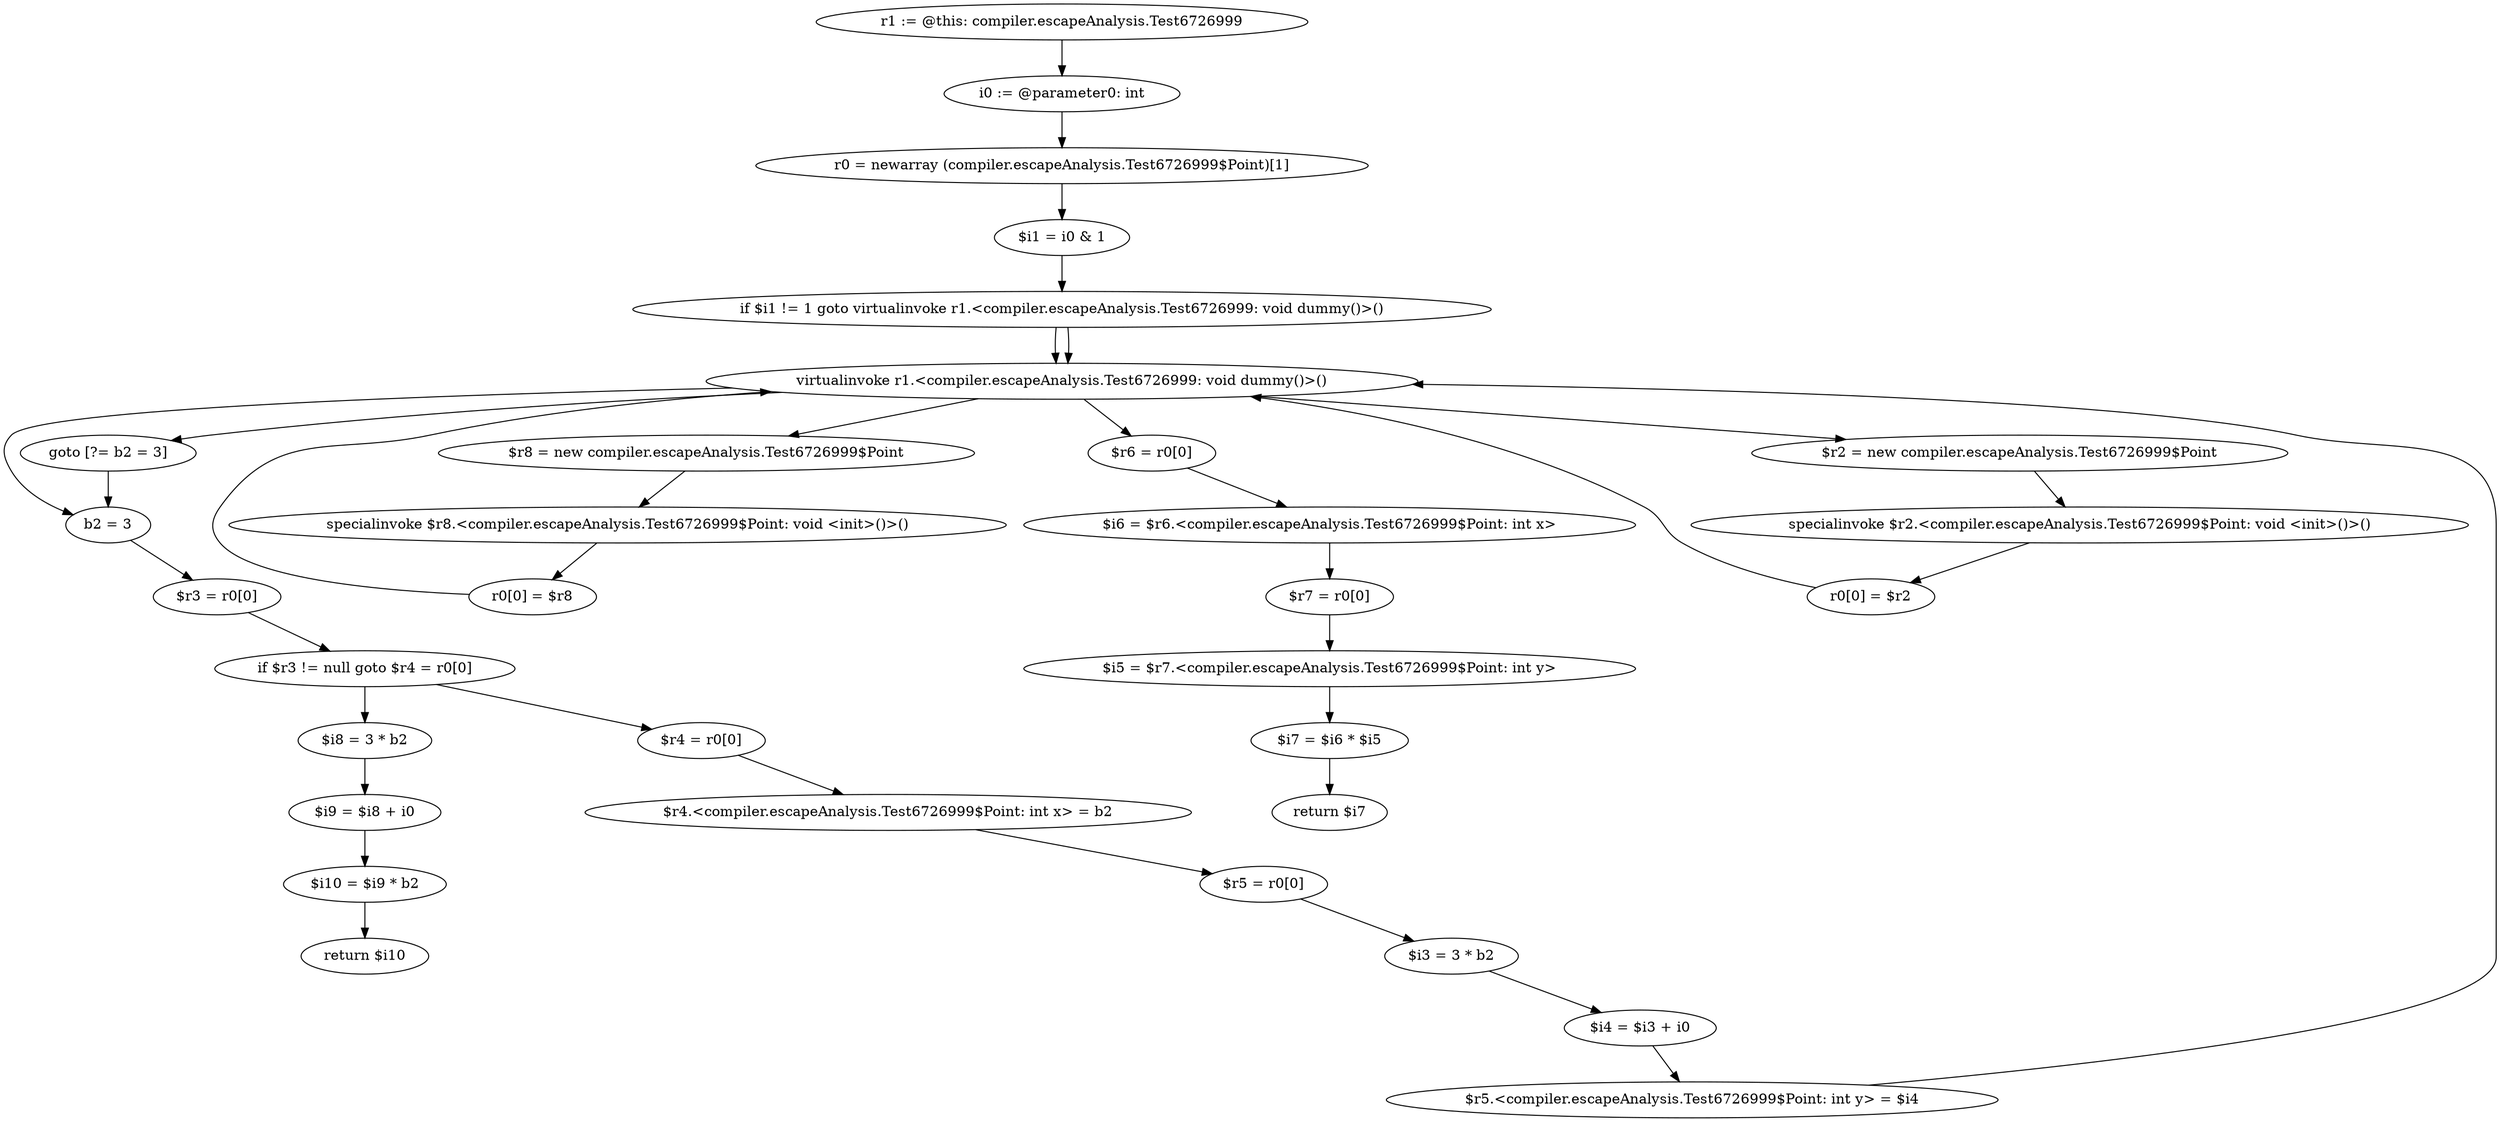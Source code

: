 digraph "unitGraph" {
    "r1 := @this: compiler.escapeAnalysis.Test6726999"
    "i0 := @parameter0: int"
    "r0 = newarray (compiler.escapeAnalysis.Test6726999$Point)[1]"
    "$i1 = i0 & 1"
    "if $i1 != 1 goto virtualinvoke r1.<compiler.escapeAnalysis.Test6726999: void dummy()>()"
    "virtualinvoke r1.<compiler.escapeAnalysis.Test6726999: void dummy()>()"
    "$r8 = new compiler.escapeAnalysis.Test6726999$Point"
    "specialinvoke $r8.<compiler.escapeAnalysis.Test6726999$Point: void <init>()>()"
    "r0[0] = $r8"
    "goto [?= b2 = 3]"
    "$r2 = new compiler.escapeAnalysis.Test6726999$Point"
    "specialinvoke $r2.<compiler.escapeAnalysis.Test6726999$Point: void <init>()>()"
    "r0[0] = $r2"
    "b2 = 3"
    "$r3 = r0[0]"
    "if $r3 != null goto $r4 = r0[0]"
    "$i8 = 3 * b2"
    "$i9 = $i8 + i0"
    "$i10 = $i9 * b2"
    "return $i10"
    "$r4 = r0[0]"
    "$r4.<compiler.escapeAnalysis.Test6726999$Point: int x> = b2"
    "$r5 = r0[0]"
    "$i3 = 3 * b2"
    "$i4 = $i3 + i0"
    "$r5.<compiler.escapeAnalysis.Test6726999$Point: int y> = $i4"
    "$r6 = r0[0]"
    "$i6 = $r6.<compiler.escapeAnalysis.Test6726999$Point: int x>"
    "$r7 = r0[0]"
    "$i5 = $r7.<compiler.escapeAnalysis.Test6726999$Point: int y>"
    "$i7 = $i6 * $i5"
    "return $i7"
    "r1 := @this: compiler.escapeAnalysis.Test6726999"->"i0 := @parameter0: int";
    "i0 := @parameter0: int"->"r0 = newarray (compiler.escapeAnalysis.Test6726999$Point)[1]";
    "r0 = newarray (compiler.escapeAnalysis.Test6726999$Point)[1]"->"$i1 = i0 & 1";
    "$i1 = i0 & 1"->"if $i1 != 1 goto virtualinvoke r1.<compiler.escapeAnalysis.Test6726999: void dummy()>()";
    "if $i1 != 1 goto virtualinvoke r1.<compiler.escapeAnalysis.Test6726999: void dummy()>()"->"virtualinvoke r1.<compiler.escapeAnalysis.Test6726999: void dummy()>()";
    "if $i1 != 1 goto virtualinvoke r1.<compiler.escapeAnalysis.Test6726999: void dummy()>()"->"virtualinvoke r1.<compiler.escapeAnalysis.Test6726999: void dummy()>()";
    "virtualinvoke r1.<compiler.escapeAnalysis.Test6726999: void dummy()>()"->"$r8 = new compiler.escapeAnalysis.Test6726999$Point";
    "$r8 = new compiler.escapeAnalysis.Test6726999$Point"->"specialinvoke $r8.<compiler.escapeAnalysis.Test6726999$Point: void <init>()>()";
    "specialinvoke $r8.<compiler.escapeAnalysis.Test6726999$Point: void <init>()>()"->"r0[0] = $r8";
    "r0[0] = $r8"->"virtualinvoke r1.<compiler.escapeAnalysis.Test6726999: void dummy()>()";
    "virtualinvoke r1.<compiler.escapeAnalysis.Test6726999: void dummy()>()"->"goto [?= b2 = 3]";
    "goto [?= b2 = 3]"->"b2 = 3";
    "virtualinvoke r1.<compiler.escapeAnalysis.Test6726999: void dummy()>()"->"$r2 = new compiler.escapeAnalysis.Test6726999$Point";
    "$r2 = new compiler.escapeAnalysis.Test6726999$Point"->"specialinvoke $r2.<compiler.escapeAnalysis.Test6726999$Point: void <init>()>()";
    "specialinvoke $r2.<compiler.escapeAnalysis.Test6726999$Point: void <init>()>()"->"r0[0] = $r2";
    "r0[0] = $r2"->"virtualinvoke r1.<compiler.escapeAnalysis.Test6726999: void dummy()>()";
    "virtualinvoke r1.<compiler.escapeAnalysis.Test6726999: void dummy()>()"->"b2 = 3";
    "b2 = 3"->"$r3 = r0[0]";
    "$r3 = r0[0]"->"if $r3 != null goto $r4 = r0[0]";
    "if $r3 != null goto $r4 = r0[0]"->"$i8 = 3 * b2";
    "if $r3 != null goto $r4 = r0[0]"->"$r4 = r0[0]";
    "$i8 = 3 * b2"->"$i9 = $i8 + i0";
    "$i9 = $i8 + i0"->"$i10 = $i9 * b2";
    "$i10 = $i9 * b2"->"return $i10";
    "$r4 = r0[0]"->"$r4.<compiler.escapeAnalysis.Test6726999$Point: int x> = b2";
    "$r4.<compiler.escapeAnalysis.Test6726999$Point: int x> = b2"->"$r5 = r0[0]";
    "$r5 = r0[0]"->"$i3 = 3 * b2";
    "$i3 = 3 * b2"->"$i4 = $i3 + i0";
    "$i4 = $i3 + i0"->"$r5.<compiler.escapeAnalysis.Test6726999$Point: int y> = $i4";
    "$r5.<compiler.escapeAnalysis.Test6726999$Point: int y> = $i4"->"virtualinvoke r1.<compiler.escapeAnalysis.Test6726999: void dummy()>()";
    "virtualinvoke r1.<compiler.escapeAnalysis.Test6726999: void dummy()>()"->"$r6 = r0[0]";
    "$r6 = r0[0]"->"$i6 = $r6.<compiler.escapeAnalysis.Test6726999$Point: int x>";
    "$i6 = $r6.<compiler.escapeAnalysis.Test6726999$Point: int x>"->"$r7 = r0[0]";
    "$r7 = r0[0]"->"$i5 = $r7.<compiler.escapeAnalysis.Test6726999$Point: int y>";
    "$i5 = $r7.<compiler.escapeAnalysis.Test6726999$Point: int y>"->"$i7 = $i6 * $i5";
    "$i7 = $i6 * $i5"->"return $i7";
}
